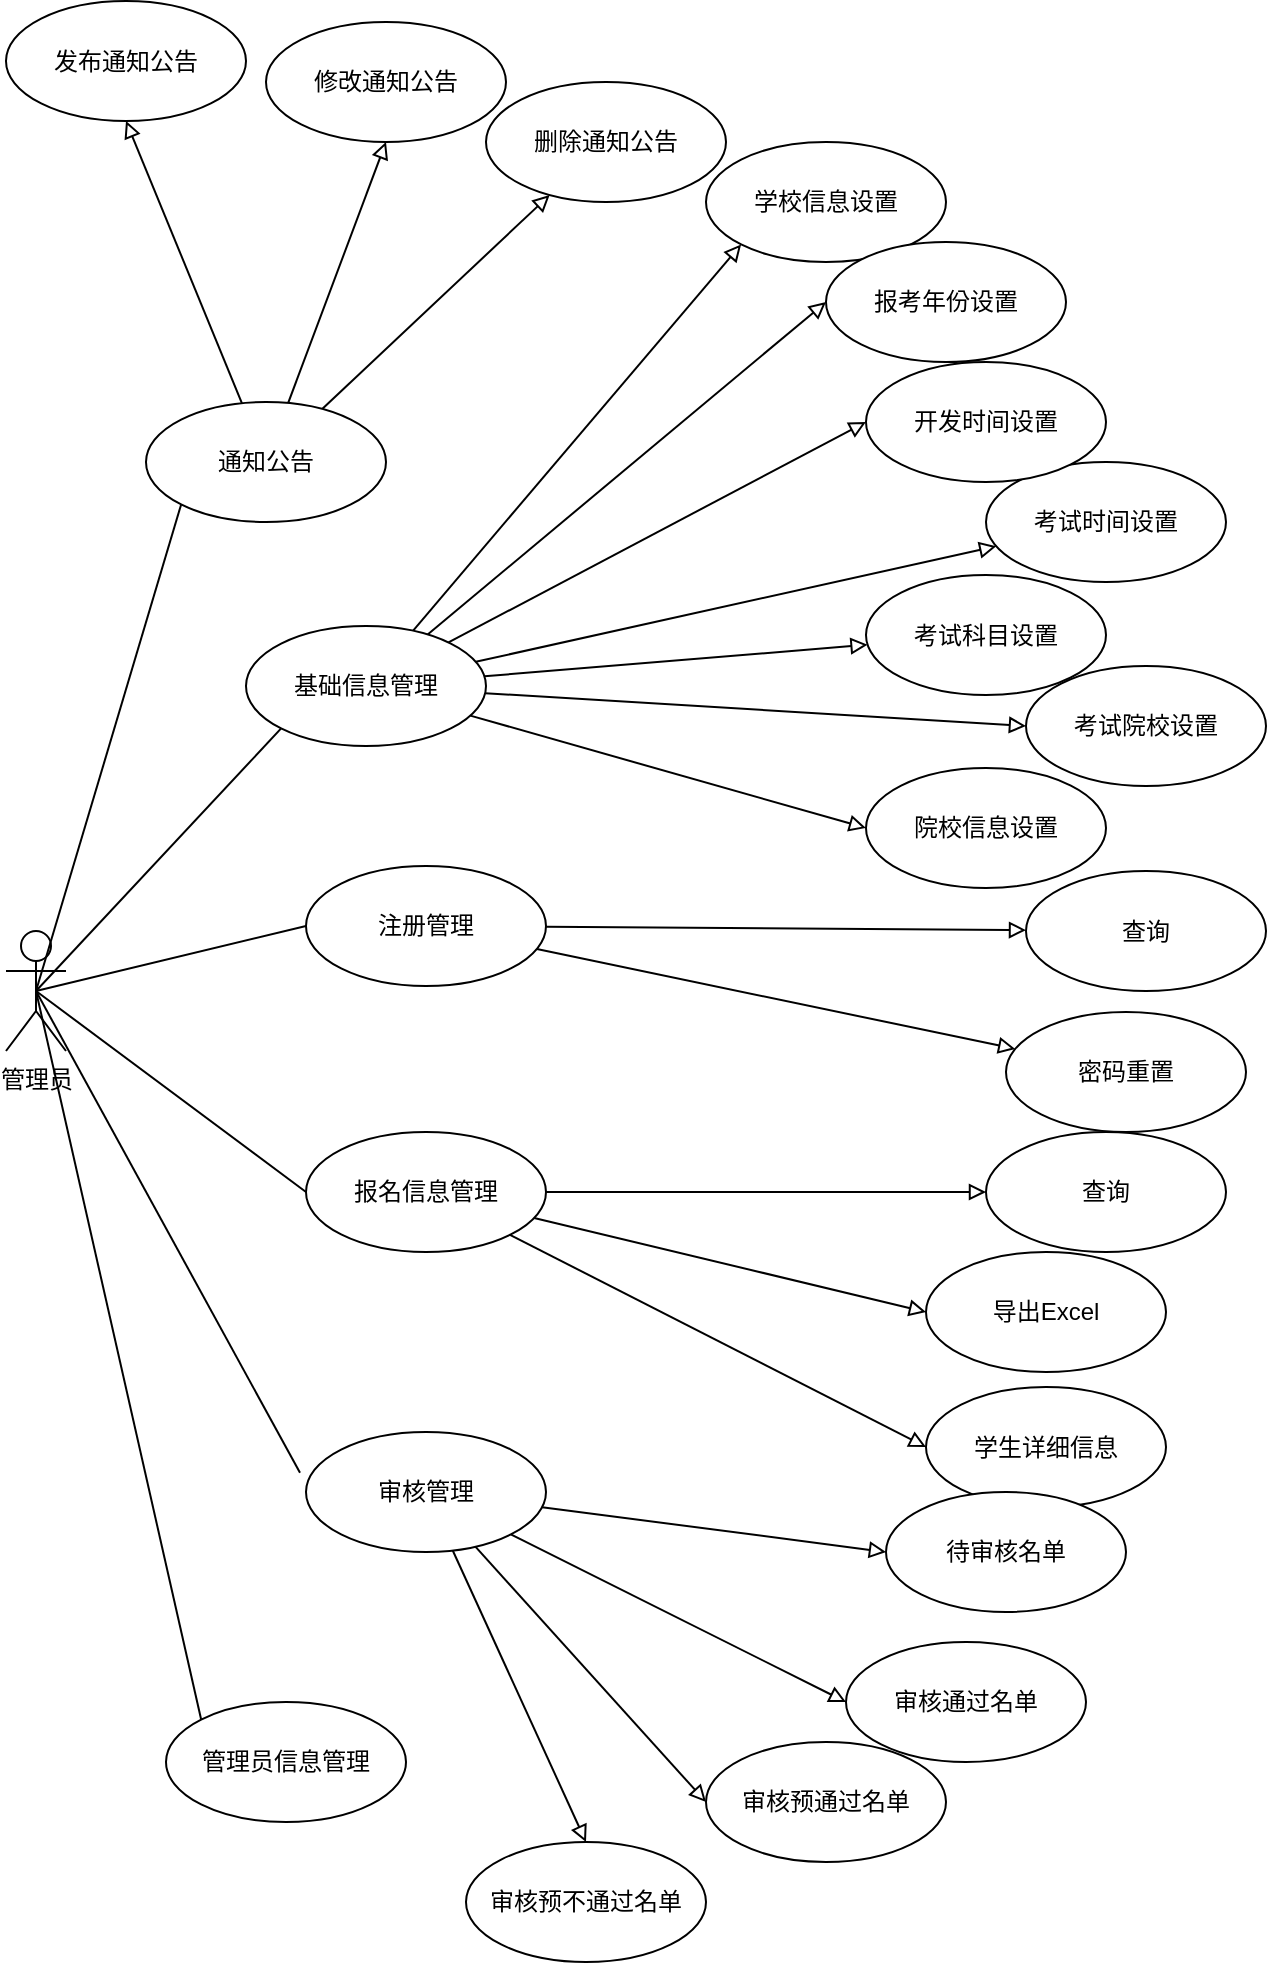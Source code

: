 <mxfile version="10.8.4" type="github"><diagram id="KCKNaqKX6Ju2AawyAvik" name="第 1 页"><mxGraphModel dx="983" dy="943" grid="1" gridSize="10" guides="1" tooltips="1" connect="1" arrows="1" fold="1" page="1" pageScale="1" pageWidth="1169" pageHeight="827" math="0" shadow="0"><root><mxCell id="0"/><mxCell id="1" parent="0"/><mxCell id="gcxHIZPQjjkBsmtVsZJ0-41" value="" style="edgeStyle=none;rounded=0;orthogonalLoop=1;jettySize=auto;html=1;endArrow=block;endFill=0;" edge="1" parent="1" source="gcxHIZPQjjkBsmtVsZJ0-1" target="gcxHIZPQjjkBsmtVsZJ0-13"><mxGeometry relative="1" as="geometry"/></mxCell><mxCell id="gcxHIZPQjjkBsmtVsZJ0-42" value="" style="edgeStyle=none;rounded=0;orthogonalLoop=1;jettySize=auto;html=1;entryX=0.5;entryY=1;entryDx=0;entryDy=0;endArrow=block;endFill=0;" edge="1" parent="1" source="gcxHIZPQjjkBsmtVsZJ0-1" target="gcxHIZPQjjkBsmtVsZJ0-19"><mxGeometry relative="1" as="geometry"><mxPoint x="250" y="120" as="targetPoint"/></mxGeometry></mxCell><mxCell id="gcxHIZPQjjkBsmtVsZJ0-43" value="" style="edgeStyle=none;rounded=0;orthogonalLoop=1;jettySize=auto;html=1;entryX=0.5;entryY=1;entryDx=0;entryDy=0;endArrow=block;endFill=0;" edge="1" parent="1" source="gcxHIZPQjjkBsmtVsZJ0-1" target="gcxHIZPQjjkBsmtVsZJ0-16"><mxGeometry relative="1" as="geometry"><mxPoint x="160" y="82" as="targetPoint"/></mxGeometry></mxCell><mxCell id="gcxHIZPQjjkBsmtVsZJ0-1" value="通知公告" style="ellipse;whiteSpace=wrap;html=1;" vertex="1" parent="1"><mxGeometry x="90" y="200" width="120" height="60" as="geometry"/></mxCell><mxCell id="gcxHIZPQjjkBsmtVsZJ0-2" value="管理员&lt;br&gt;" style="shape=umlActor;verticalLabelPosition=bottom;labelBackgroundColor=#ffffff;verticalAlign=top;html=1;outlineConnect=0;" vertex="1" parent="1"><mxGeometry x="20" y="464.5" width="30" height="60" as="geometry"/></mxCell><mxCell id="gcxHIZPQjjkBsmtVsZJ0-59" value="" style="edgeStyle=none;rounded=0;orthogonalLoop=1;jettySize=auto;html=1;endArrow=block;endFill=0;" edge="1" parent="1" source="gcxHIZPQjjkBsmtVsZJ0-3" target="gcxHIZPQjjkBsmtVsZJ0-56"><mxGeometry relative="1" as="geometry"><mxPoint x="370" y="462" as="targetPoint"/></mxGeometry></mxCell><mxCell id="gcxHIZPQjjkBsmtVsZJ0-60" value="" style="edgeStyle=none;rounded=0;orthogonalLoop=1;jettySize=auto;html=1;endArrow=block;endFill=0;" edge="1" parent="1" source="gcxHIZPQjjkBsmtVsZJ0-3" target="gcxHIZPQjjkBsmtVsZJ0-53"><mxGeometry relative="1" as="geometry"><mxPoint x="370" y="462" as="targetPoint"/></mxGeometry></mxCell><mxCell id="gcxHIZPQjjkBsmtVsZJ0-3" value="注册管理" style="ellipse;whiteSpace=wrap;html=1;" vertex="1" parent="1"><mxGeometry x="170" y="432" width="120" height="60" as="geometry"/></mxCell><mxCell id="gcxHIZPQjjkBsmtVsZJ0-39" value="" style="rounded=0;orthogonalLoop=1;jettySize=auto;html=1;entryX=0;entryY=1;entryDx=0;entryDy=0;endArrow=block;endFill=0;" edge="1" parent="1" source="gcxHIZPQjjkBsmtVsZJ0-4" target="gcxHIZPQjjkBsmtVsZJ0-14"><mxGeometry relative="1" as="geometry"><mxPoint x="310" y="302" as="targetPoint"/></mxGeometry></mxCell><mxCell id="gcxHIZPQjjkBsmtVsZJ0-40" value="" style="edgeStyle=none;rounded=0;orthogonalLoop=1;jettySize=auto;html=1;entryX=0;entryY=0.5;entryDx=0;entryDy=0;endArrow=block;endFill=0;" edge="1" parent="1" source="gcxHIZPQjjkBsmtVsZJ0-4" target="gcxHIZPQjjkBsmtVsZJ0-17"><mxGeometry relative="1" as="geometry"><mxPoint x="310" y="302" as="targetPoint"/></mxGeometry></mxCell><mxCell id="gcxHIZPQjjkBsmtVsZJ0-44" value="" style="edgeStyle=none;rounded=0;orthogonalLoop=1;jettySize=auto;html=1;endArrow=block;endFill=0;" edge="1" parent="1" source="gcxHIZPQjjkBsmtVsZJ0-4" target="gcxHIZPQjjkBsmtVsZJ0-33"><mxGeometry relative="1" as="geometry"><mxPoint x="310" y="302" as="targetPoint"/></mxGeometry></mxCell><mxCell id="gcxHIZPQjjkBsmtVsZJ0-45" value="" style="edgeStyle=none;rounded=0;orthogonalLoop=1;jettySize=auto;html=1;entryX=0;entryY=0.5;entryDx=0;entryDy=0;endArrow=block;endFill=0;" edge="1" parent="1" source="gcxHIZPQjjkBsmtVsZJ0-4" target="gcxHIZPQjjkBsmtVsZJ0-18"><mxGeometry relative="1" as="geometry"><mxPoint x="310" y="302" as="targetPoint"/></mxGeometry></mxCell><mxCell id="gcxHIZPQjjkBsmtVsZJ0-50" value="" style="edgeStyle=none;rounded=0;orthogonalLoop=1;jettySize=auto;html=1;entryX=0;entryY=0.5;entryDx=0;entryDy=0;endArrow=block;endFill=0;" edge="1" parent="1" source="gcxHIZPQjjkBsmtVsZJ0-4" target="gcxHIZPQjjkBsmtVsZJ0-47"><mxGeometry relative="1" as="geometry"><mxPoint x="310" y="302" as="targetPoint"/></mxGeometry></mxCell><mxCell id="gcxHIZPQjjkBsmtVsZJ0-51" value="" style="edgeStyle=none;rounded=0;orthogonalLoop=1;jettySize=auto;html=1;entryX=0;entryY=0.5;entryDx=0;entryDy=0;endArrow=block;endFill=0;" edge="1" parent="1" source="gcxHIZPQjjkBsmtVsZJ0-4" target="gcxHIZPQjjkBsmtVsZJ0-34"><mxGeometry relative="1" as="geometry"><mxPoint x="530" y="362" as="targetPoint"/></mxGeometry></mxCell><mxCell id="gcxHIZPQjjkBsmtVsZJ0-52" value="" style="edgeStyle=none;rounded=0;orthogonalLoop=1;jettySize=auto;html=1;endArrow=block;endFill=0;" edge="1" parent="1" source="gcxHIZPQjjkBsmtVsZJ0-4" target="gcxHIZPQjjkBsmtVsZJ0-35"><mxGeometry relative="1" as="geometry"><mxPoint x="310" y="302" as="targetPoint"/></mxGeometry></mxCell><mxCell id="gcxHIZPQjjkBsmtVsZJ0-4" value="基础信息管理" style="ellipse;whiteSpace=wrap;html=1;" vertex="1" parent="1"><mxGeometry x="140" y="312" width="120" height="60" as="geometry"/></mxCell><mxCell id="gcxHIZPQjjkBsmtVsZJ0-5" value="管理员信息管理" style="ellipse;whiteSpace=wrap;html=1;" vertex="1" parent="1"><mxGeometry x="100" y="850" width="120" height="60" as="geometry"/></mxCell><mxCell id="gcxHIZPQjjkBsmtVsZJ0-72" value="" style="edgeStyle=none;rounded=0;orthogonalLoop=1;jettySize=auto;html=1;entryX=0;entryY=0.5;entryDx=0;entryDy=0;endArrow=block;endFill=0;" edge="1" parent="1" source="gcxHIZPQjjkBsmtVsZJ0-6" target="gcxHIZPQjjkBsmtVsZJ0-64"><mxGeometry relative="1" as="geometry"><mxPoint x="370" y="745" as="targetPoint"/></mxGeometry></mxCell><mxCell id="gcxHIZPQjjkBsmtVsZJ0-73" value="" style="edgeStyle=none;rounded=0;orthogonalLoop=1;jettySize=auto;html=1;entryX=0.5;entryY=0;entryDx=0;entryDy=0;endArrow=block;endFill=0;" edge="1" parent="1" source="gcxHIZPQjjkBsmtVsZJ0-6" target="gcxHIZPQjjkBsmtVsZJ0-71"><mxGeometry relative="1" as="geometry"><mxPoint x="370" y="745" as="targetPoint"/></mxGeometry></mxCell><mxCell id="gcxHIZPQjjkBsmtVsZJ0-74" value="" style="edgeStyle=none;rounded=0;orthogonalLoop=1;jettySize=auto;html=1;entryX=0;entryY=0.5;entryDx=0;entryDy=0;endArrow=block;endFill=0;" edge="1" parent="1" source="gcxHIZPQjjkBsmtVsZJ0-6" target="gcxHIZPQjjkBsmtVsZJ0-70"><mxGeometry relative="1" as="geometry"><mxPoint x="370" y="745" as="targetPoint"/></mxGeometry></mxCell><mxCell id="gcxHIZPQjjkBsmtVsZJ0-75" value="" style="edgeStyle=none;rounded=0;orthogonalLoop=1;jettySize=auto;html=1;entryX=0;entryY=0.5;entryDx=0;entryDy=0;endArrow=block;endFill=0;" edge="1" parent="1" source="gcxHIZPQjjkBsmtVsZJ0-6" target="gcxHIZPQjjkBsmtVsZJ0-69"><mxGeometry relative="1" as="geometry"><mxPoint x="370" y="745" as="targetPoint"/></mxGeometry></mxCell><mxCell id="gcxHIZPQjjkBsmtVsZJ0-6" value="审核管理" style="ellipse;whiteSpace=wrap;html=1;" vertex="1" parent="1"><mxGeometry x="170" y="715" width="120" height="60" as="geometry"/></mxCell><mxCell id="gcxHIZPQjjkBsmtVsZJ0-66" value="" style="edgeStyle=none;rounded=0;orthogonalLoop=1;jettySize=auto;html=1;entryX=0;entryY=0.5;entryDx=0;entryDy=0;endArrow=block;endFill=0;" edge="1" parent="1" source="gcxHIZPQjjkBsmtVsZJ0-7" target="gcxHIZPQjjkBsmtVsZJ0-62"><mxGeometry relative="1" as="geometry"><mxPoint x="370" y="595" as="targetPoint"/></mxGeometry></mxCell><mxCell id="gcxHIZPQjjkBsmtVsZJ0-67" value="" style="edgeStyle=none;rounded=0;orthogonalLoop=1;jettySize=auto;html=1;entryX=0;entryY=0.5;entryDx=0;entryDy=0;endArrow=block;endFill=0;" edge="1" parent="1" source="gcxHIZPQjjkBsmtVsZJ0-7" target="gcxHIZPQjjkBsmtVsZJ0-65"><mxGeometry relative="1" as="geometry"><mxPoint x="370" y="595" as="targetPoint"/></mxGeometry></mxCell><mxCell id="gcxHIZPQjjkBsmtVsZJ0-68" value="" style="edgeStyle=none;rounded=0;orthogonalLoop=1;jettySize=auto;html=1;entryX=0;entryY=0.5;entryDx=0;entryDy=0;endArrow=block;endFill=0;" edge="1" parent="1" source="gcxHIZPQjjkBsmtVsZJ0-7" target="gcxHIZPQjjkBsmtVsZJ0-63"><mxGeometry relative="1" as="geometry"><mxPoint x="370" y="595" as="targetPoint"/></mxGeometry></mxCell><mxCell id="gcxHIZPQjjkBsmtVsZJ0-7" value="报名信息管理" style="ellipse;whiteSpace=wrap;html=1;" vertex="1" parent="1"><mxGeometry x="170" y="565" width="120" height="60" as="geometry"/></mxCell><mxCell id="gcxHIZPQjjkBsmtVsZJ0-8" value="" style="endArrow=none;html=1;entryX=0;entryY=1;entryDx=0;entryDy=0;exitX=0.5;exitY=0.5;exitDx=0;exitDy=0;exitPerimeter=0;" edge="1" parent="1" source="gcxHIZPQjjkBsmtVsZJ0-2" target="gcxHIZPQjjkBsmtVsZJ0-1"><mxGeometry width="50" height="50" relative="1" as="geometry"><mxPoint x="110" y="512" as="sourcePoint"/><mxPoint x="120" y="642" as="targetPoint"/></mxGeometry></mxCell><mxCell id="gcxHIZPQjjkBsmtVsZJ0-13" value="删除通知公告" style="ellipse;whiteSpace=wrap;html=1;" vertex="1" parent="1"><mxGeometry x="260" y="40" width="120" height="60" as="geometry"/></mxCell><mxCell id="gcxHIZPQjjkBsmtVsZJ0-14" value="学校信息设置" style="ellipse;whiteSpace=wrap;html=1;" vertex="1" parent="1"><mxGeometry x="370" y="70" width="120" height="60" as="geometry"/></mxCell><mxCell id="gcxHIZPQjjkBsmtVsZJ0-17" value="报考年份设置" style="ellipse;whiteSpace=wrap;html=1;" vertex="1" parent="1"><mxGeometry x="430" y="120" width="120" height="60" as="geometry"/></mxCell><mxCell id="gcxHIZPQjjkBsmtVsZJ0-35" value="考试时间设置" style="ellipse;whiteSpace=wrap;html=1;" vertex="1" parent="1"><mxGeometry x="510" y="230" width="120" height="60" as="geometry"/></mxCell><mxCell id="gcxHIZPQjjkBsmtVsZJ0-18" value="开发时间设置&lt;br&gt;" style="ellipse;whiteSpace=wrap;html=1;" vertex="1" parent="1"><mxGeometry x="450" y="180" width="120" height="60" as="geometry"/></mxCell><mxCell id="gcxHIZPQjjkBsmtVsZJ0-33" value="考试科目设置" style="ellipse;whiteSpace=wrap;html=1;" vertex="1" parent="1"><mxGeometry x="450" y="286.5" width="120" height="60" as="geometry"/></mxCell><mxCell id="gcxHIZPQjjkBsmtVsZJ0-34" value="考试院校设置" style="ellipse;whiteSpace=wrap;html=1;" vertex="1" parent="1"><mxGeometry x="530" y="332" width="120" height="60" as="geometry"/></mxCell><mxCell id="gcxHIZPQjjkBsmtVsZJ0-47" value="院校信息设置" style="ellipse;whiteSpace=wrap;html=1;" vertex="1" parent="1"><mxGeometry x="450" y="383" width="120" height="60" as="geometry"/></mxCell><mxCell id="gcxHIZPQjjkBsmtVsZJ0-16" value="发布通知公告" style="ellipse;whiteSpace=wrap;html=1;" vertex="1" parent="1"><mxGeometry x="20" y="-0.5" width="120" height="60" as="geometry"/></mxCell><mxCell id="gcxHIZPQjjkBsmtVsZJ0-19" value="修改通知公告" style="ellipse;whiteSpace=wrap;html=1;" vertex="1" parent="1"><mxGeometry x="150" y="10" width="120" height="60" as="geometry"/></mxCell><mxCell id="gcxHIZPQjjkBsmtVsZJ0-26" value="" style="endArrow=none;html=1;exitX=0.5;exitY=0.5;exitDx=0;exitDy=0;exitPerimeter=0;entryX=0;entryY=1;entryDx=0;entryDy=0;" edge="1" parent="1" source="gcxHIZPQjjkBsmtVsZJ0-2" target="gcxHIZPQjjkBsmtVsZJ0-4"><mxGeometry width="50" height="50" relative="1" as="geometry"><mxPoint x="80" y="380" as="sourcePoint"/><mxPoint x="130" y="330" as="targetPoint"/></mxGeometry></mxCell><mxCell id="gcxHIZPQjjkBsmtVsZJ0-27" value="" style="endArrow=none;html=1;exitX=0.5;exitY=0.5;exitDx=0;exitDy=0;exitPerimeter=0;entryX=0;entryY=0.5;entryDx=0;entryDy=0;" edge="1" parent="1" source="gcxHIZPQjjkBsmtVsZJ0-2" target="gcxHIZPQjjkBsmtVsZJ0-3"><mxGeometry width="50" height="50" relative="1" as="geometry"><mxPoint x="80" y="450" as="sourcePoint"/><mxPoint x="140" y="410" as="targetPoint"/></mxGeometry></mxCell><mxCell id="gcxHIZPQjjkBsmtVsZJ0-28" value="" style="endArrow=none;html=1;exitX=0.5;exitY=0.5;exitDx=0;exitDy=0;exitPerimeter=0;entryX=0;entryY=0.5;entryDx=0;entryDy=0;" edge="1" parent="1" source="gcxHIZPQjjkBsmtVsZJ0-2" target="gcxHIZPQjjkBsmtVsZJ0-7"><mxGeometry width="50" height="50" relative="1" as="geometry"><mxPoint x="70" y="500" as="sourcePoint"/><mxPoint x="120" y="450" as="targetPoint"/></mxGeometry></mxCell><mxCell id="gcxHIZPQjjkBsmtVsZJ0-29" value="" style="endArrow=none;html=1;entryX=0.5;entryY=0.5;entryDx=0;entryDy=0;entryPerimeter=0;exitX=-0.025;exitY=0.34;exitDx=0;exitDy=0;exitPerimeter=0;" edge="1" parent="1" source="gcxHIZPQjjkBsmtVsZJ0-6" target="gcxHIZPQjjkBsmtVsZJ0-2"><mxGeometry width="50" height="50" relative="1" as="geometry"><mxPoint x="50" y="560" as="sourcePoint"/><mxPoint x="100" y="510" as="targetPoint"/></mxGeometry></mxCell><mxCell id="gcxHIZPQjjkBsmtVsZJ0-30" value="" style="endArrow=none;html=1;entryX=0.5;entryY=0.5;entryDx=0;entryDy=0;entryPerimeter=0;exitX=0;exitY=0;exitDx=0;exitDy=0;" edge="1" parent="1" source="gcxHIZPQjjkBsmtVsZJ0-5" target="gcxHIZPQjjkBsmtVsZJ0-2"><mxGeometry width="50" height="50" relative="1" as="geometry"><mxPoint x="20" y="620" as="sourcePoint"/><mxPoint x="70" y="570" as="targetPoint"/></mxGeometry></mxCell><mxCell id="gcxHIZPQjjkBsmtVsZJ0-53" value="查询" style="ellipse;whiteSpace=wrap;html=1;" vertex="1" parent="1"><mxGeometry x="530" y="434.5" width="120" height="60" as="geometry"/></mxCell><mxCell id="gcxHIZPQjjkBsmtVsZJ0-56" value="密码重置" style="ellipse;whiteSpace=wrap;html=1;" vertex="1" parent="1"><mxGeometry x="520" y="505" width="120" height="60" as="geometry"/></mxCell><mxCell id="gcxHIZPQjjkBsmtVsZJ0-62" value="查询" style="ellipse;whiteSpace=wrap;html=1;" vertex="1" parent="1"><mxGeometry x="510" y="565" width="120" height="60" as="geometry"/></mxCell><mxCell id="gcxHIZPQjjkBsmtVsZJ0-65" value="学生详细信息" style="ellipse;whiteSpace=wrap;html=1;" vertex="1" parent="1"><mxGeometry x="480" y="692.5" width="120" height="60" as="geometry"/></mxCell><mxCell id="gcxHIZPQjjkBsmtVsZJ0-63" value="导出Excel" style="ellipse;whiteSpace=wrap;html=1;" vertex="1" parent="1"><mxGeometry x="480" y="625" width="120" height="60" as="geometry"/></mxCell><mxCell id="gcxHIZPQjjkBsmtVsZJ0-64" value="待审核名单" style="ellipse;whiteSpace=wrap;html=1;" vertex="1" parent="1"><mxGeometry x="460" y="745" width="120" height="60" as="geometry"/></mxCell><mxCell id="gcxHIZPQjjkBsmtVsZJ0-69" value="审核通过名单" style="ellipse;whiteSpace=wrap;html=1;" vertex="1" parent="1"><mxGeometry x="440" y="820" width="120" height="60" as="geometry"/></mxCell><mxCell id="gcxHIZPQjjkBsmtVsZJ0-70" value="审核预通过名单" style="ellipse;whiteSpace=wrap;html=1;" vertex="1" parent="1"><mxGeometry x="370" y="870" width="120" height="60" as="geometry"/></mxCell><mxCell id="gcxHIZPQjjkBsmtVsZJ0-71" value="审核预不通过名单" style="ellipse;whiteSpace=wrap;html=1;" vertex="1" parent="1"><mxGeometry x="250" y="920" width="120" height="60" as="geometry"/></mxCell></root></mxGraphModel></diagram></mxfile>